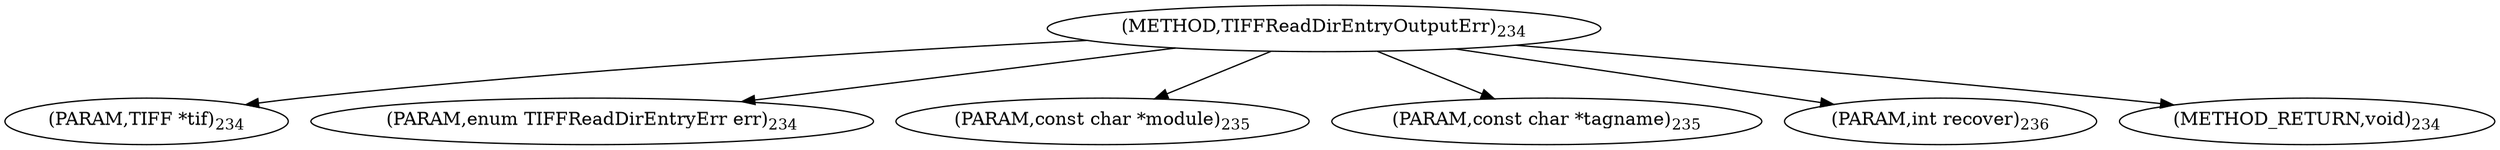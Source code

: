 digraph "TIFFReadDirEntryOutputErr" {  
"78203" [label = <(METHOD,TIFFReadDirEntryOutputErr)<SUB>234</SUB>> ]
"78204" [label = <(PARAM,TIFF *tif)<SUB>234</SUB>> ]
"78205" [label = <(PARAM,enum TIFFReadDirEntryErr err)<SUB>234</SUB>> ]
"78206" [label = <(PARAM,const char *module)<SUB>235</SUB>> ]
"78207" [label = <(PARAM,const char *tagname)<SUB>235</SUB>> ]
"78208" [label = <(PARAM,int recover)<SUB>236</SUB>> ]
"78209" [label = <(METHOD_RETURN,void)<SUB>234</SUB>> ]
  "78203" -> "78204" 
  "78203" -> "78205" 
  "78203" -> "78206" 
  "78203" -> "78207" 
  "78203" -> "78208" 
  "78203" -> "78209" 
}
